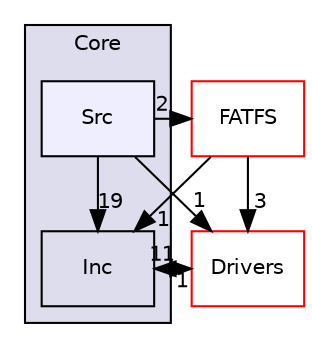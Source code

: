 digraph "/home/runner/work/SDcardBootloader/SDcardBootloader/bootloader/Core/Src" {
  compound=true
  node [ fontsize="10", fontname="Helvetica"];
  edge [ labelfontsize="10", labelfontname="Helvetica"];
  subgraph clusterdir_c6310732a22f63c0c2fc5595561e68f1 {
    graph [ bgcolor="#ddddee", pencolor="black", label="Core" fontname="Helvetica", fontsize="10", URL="dir_c6310732a22f63c0c2fc5595561e68f1.html"]
  dir_e2489e887f17afa3cbc07a4ec152cdd2 [shape=box label="Inc" URL="dir_e2489e887f17afa3cbc07a4ec152cdd2.html"];
  dir_b596f468b52957496e4f78b80e029268 [shape=box, label="Src", style="filled", fillcolor="#eeeeff", pencolor="black", URL="dir_b596f468b52957496e4f78b80e029268.html"];
  }
  dir_60925fc218da8ca7908795bf5f624060 [shape=box label="Drivers" fillcolor="white" style="filled" color="red" URL="dir_60925fc218da8ca7908795bf5f624060.html"];
  dir_ca60b63f767f5225bc4631228c3dc823 [shape=box label="FATFS" fillcolor="white" style="filled" color="red" URL="dir_ca60b63f767f5225bc4631228c3dc823.html"];
  dir_60925fc218da8ca7908795bf5f624060->dir_e2489e887f17afa3cbc07a4ec152cdd2 [headlabel="1", labeldistance=1.5 headhref="dir_000018_000001.html"];
  dir_e2489e887f17afa3cbc07a4ec152cdd2->dir_60925fc218da8ca7908795bf5f624060 [headlabel="11", labeldistance=1.5 headhref="dir_000001_000018.html"];
  dir_ca60b63f767f5225bc4631228c3dc823->dir_60925fc218da8ca7908795bf5f624060 [headlabel="3", labeldistance=1.5 headhref="dir_000029_000018.html"];
  dir_ca60b63f767f5225bc4631228c3dc823->dir_e2489e887f17afa3cbc07a4ec152cdd2 [headlabel="1", labeldistance=1.5 headhref="dir_000029_000001.html"];
  dir_b596f468b52957496e4f78b80e029268->dir_60925fc218da8ca7908795bf5f624060 [headlabel="1", labeldistance=1.5 headhref="dir_000002_000018.html"];
  dir_b596f468b52957496e4f78b80e029268->dir_ca60b63f767f5225bc4631228c3dc823 [headlabel="2", labeldistance=1.5 headhref="dir_000002_000029.html"];
  dir_b596f468b52957496e4f78b80e029268->dir_e2489e887f17afa3cbc07a4ec152cdd2 [headlabel="19", labeldistance=1.5 headhref="dir_000002_000001.html"];
}

